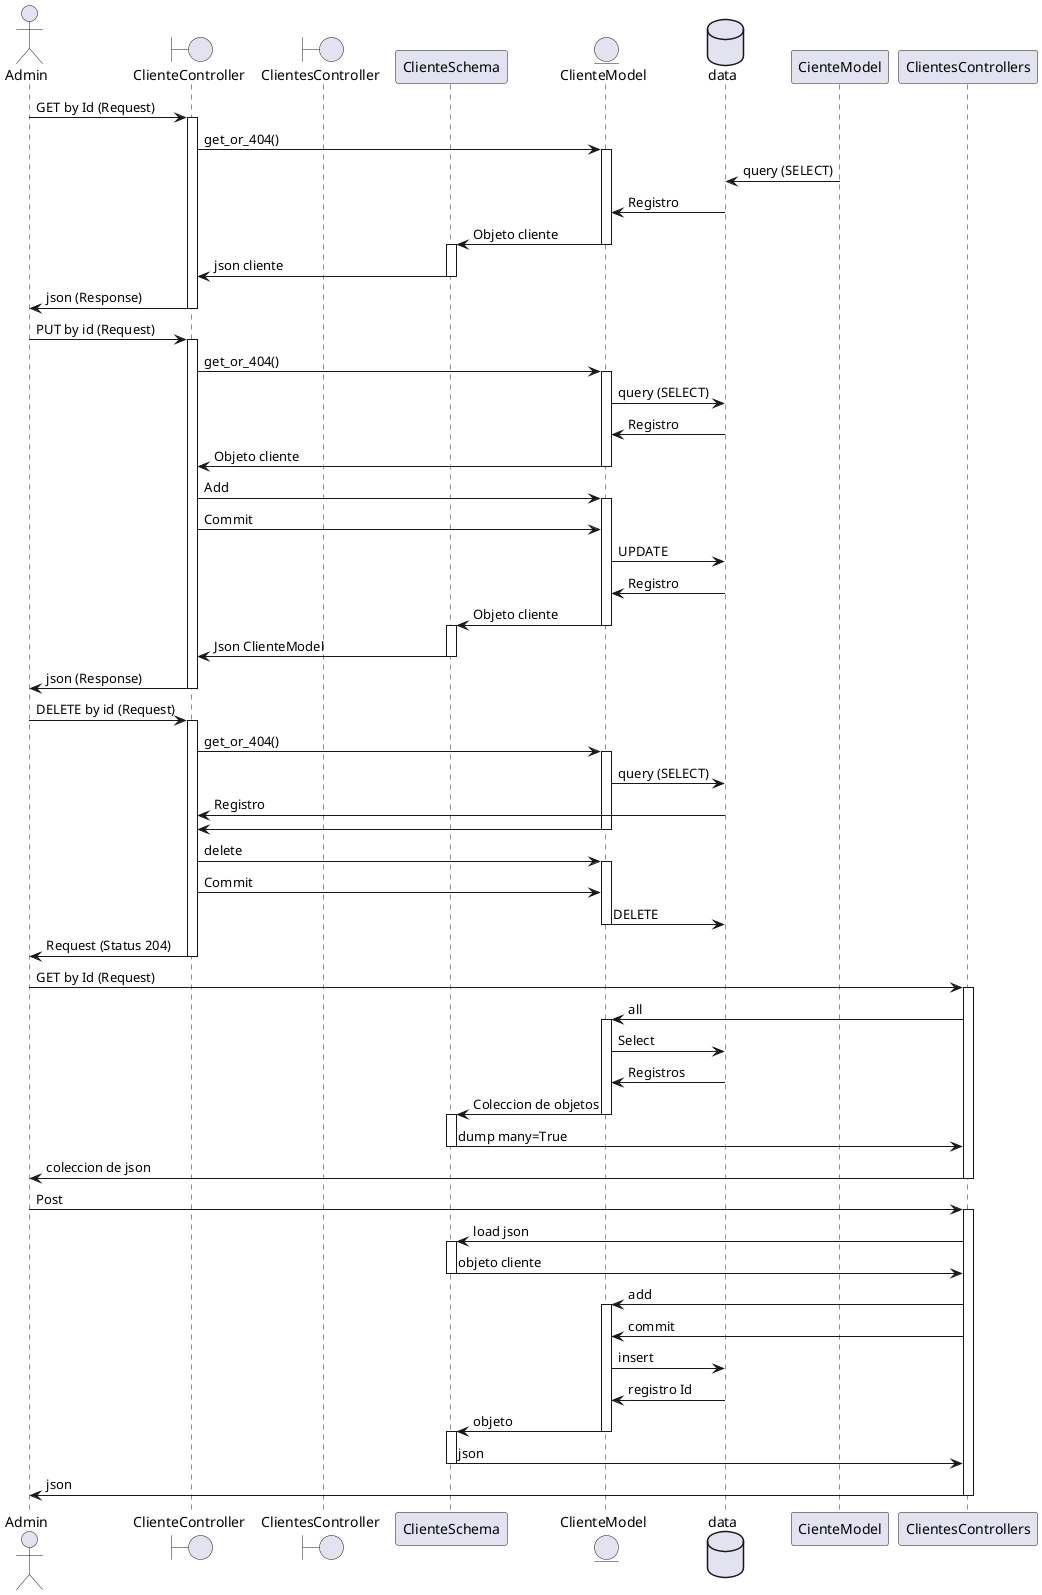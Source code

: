 @startuml

actor Admin
boundary ClienteController
boundary ClientesController
participant ClienteSchema
entity ClienteModel
database data

Admin -> ClienteController: GET by Id (Request)
activate ClienteController
ClienteController -> ClienteModel: get_or_404()
activate ClienteModel
CienteModel -> data: query (SELECT)
ClienteModel <- data: Registro
ClienteSchema <- ClienteModel: Objeto cliente
deactivate ClienteModel
activate ClienteSchema
ClienteController <- ClienteSchema: json cliente
deactivate ClienteSchema
Admin <- ClienteController: json (Response)
deactivate ClienteController


Admin -> ClienteController: PUT by id (Request)
activate ClienteController
ClienteController -> ClienteModel: get_or_404()
activate ClienteModel
ClienteModel -> data: query (SELECT)
ClienteModel <- data: Registro
ClienteController <-ClienteModel: Objeto cliente
deactivate ClienteModel
ClienteController -> ClienteModel: Add
activate ClienteModel
ClienteController -> ClienteModel: Commit
ClienteModel -> data: UPDATE
ClienteModel <- data: Registro
ClienteSchema <- ClienteModel: Objeto cliente
deactivate ClienteModel
activate ClienteSchema
ClienteController <- ClienteSchema: Json ClienteModel
deactivate ClienteSchema
Admin <- ClienteController: json (Response)
deactivate ClienteController

Admin -> ClienteController: DELETE by id (Request)
activate ClienteController
ClienteController -> ClienteModel: get_or_404()
activate ClienteModel
ClienteModel -> data: query (SELECT)
ClienteController <- data: Registro
ClienteController <- ClienteModel
deactivate ClienteModel
ClienteController -> ClienteModel: delete
activate ClienteModel
ClienteController -> ClienteModel: Commit
ClienteModel -> data: DELETE 
deactivate ClienteModel
Admin <- ClienteController: Request (Status 204)
deactivate ClienteController

Admin -> ClientesControllers: GET by Id (Request)
activate ClientesControllers
ClientesControllers -> ClienteModel: all
activate ClienteModel
ClienteModel -> data: Select
ClienteModel <- data: Registros
ClienteSchema <- ClienteModel: Coleccion de objetos
deactivate ClienteModel
activate ClienteSchema
ClientesControllers <- ClienteSchema: dump many=True
deactivate ClienteSchema
Admin <- ClientesControllers: coleccion de json
deactivate ClientesControllers

Admin -> ClientesControllers: Post 
activate ClientesControllers
ClientesControllers -> ClienteSchema: load json
activate ClienteSchema
ClientesControllers <- ClienteSchema: objeto cliente
deactivate ClienteSchema
ClientesControllers -> ClienteModel: add
activate ClienteModel
ClientesControllers -> ClienteModel: commit
ClienteModel -> data: insert
ClienteModel <- data: registro Id
ClienteSchema <- ClienteModel: objeto
deactivate ClienteModel
activate ClienteSchema
ClientesControllers <- ClienteSchema: json
deactivate ClienteSchema
Admin <- ClientesControllers: json
deactivate ClientesControllers

@enduml
